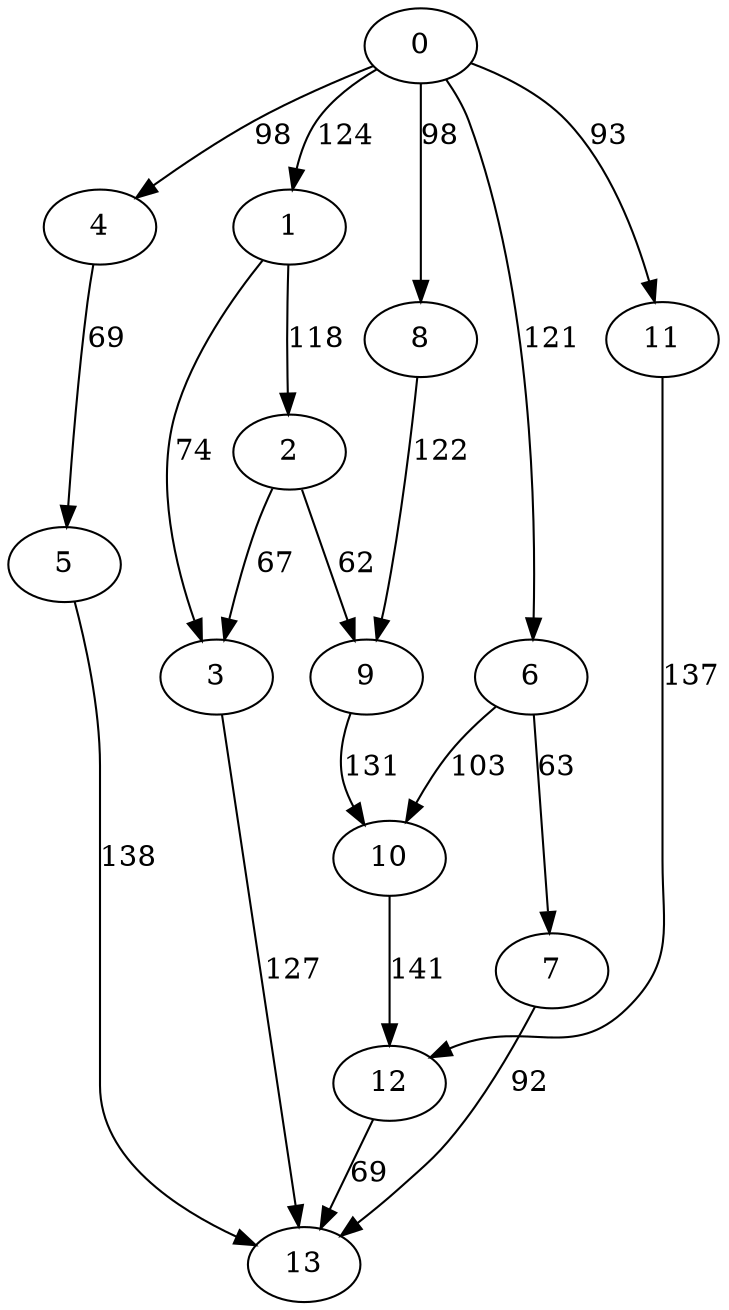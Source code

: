 digraph t20p3r7_17 {
0 -> 1 [ label = 124 ];
0 -> 4 [ label = 98 ];
0 -> 6 [ label = 121 ];
0 -> 8 [ label = 98 ];
0 -> 11 [ label = 93 ];
1 -> 2 [ label = 118 ];
1 -> 3 [ label = 74 ];
2 -> 3 [ label = 67 ];
2 -> 9 [ label = 62 ];
3 -> 13 [ label = 127 ];
4 -> 5 [ label = 69 ];
5 -> 13 [ label = 138 ];
6 -> 7 [ label = 63 ];
6 -> 10 [ label = 103 ];
7 -> 13 [ label = 92 ];
8 -> 9 [ label = 122 ];
9 -> 10 [ label = 131 ];
10 -> 12 [ label = 141 ];
11 -> 12 [ label = 137 ];
12 -> 13 [ label = 69 ];
 }

